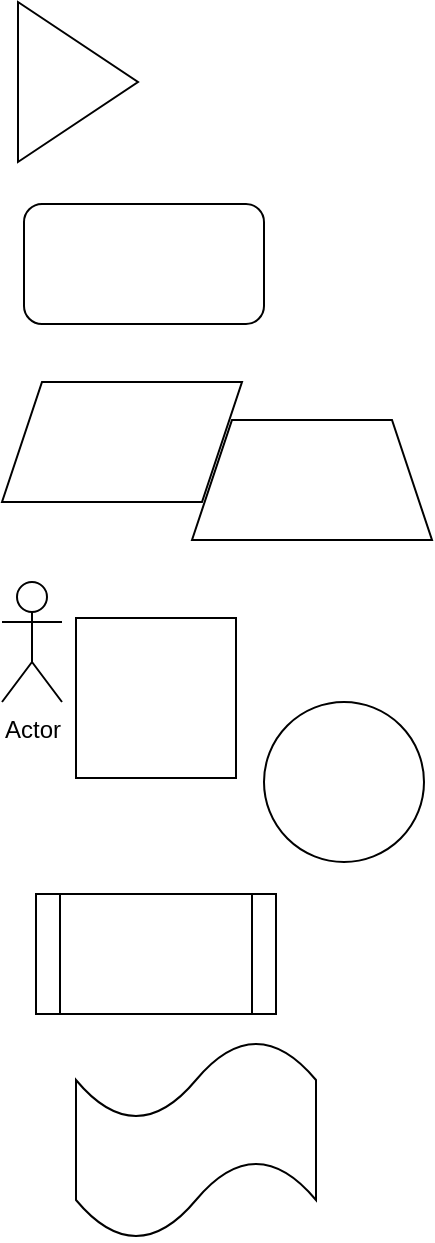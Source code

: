 <mxfile version="24.8.6">
  <diagram id="Fmt8QfeUr4ZD5YoOfJvu" name="Page-1">
    <mxGraphModel dx="257" dy="1131" grid="0" gridSize="10" guides="1" tooltips="1" connect="1" arrows="1" fold="1" page="0" pageScale="1" pageWidth="827" pageHeight="1169" math="0" shadow="0">
      <root>
        <mxCell id="0" />
        <mxCell id="1" parent="0" />
        <mxCell id="pRwNK8aQ5LHuxkJddkiv-1" value="" style="rounded=1;whiteSpace=wrap;html=1;" vertex="1" parent="1">
          <mxGeometry x="214" y="-70" width="120" height="60" as="geometry" />
        </mxCell>
        <mxCell id="pRwNK8aQ5LHuxkJddkiv-2" value="" style="whiteSpace=wrap;html=1;aspect=fixed;" vertex="1" parent="1">
          <mxGeometry x="240" y="137" width="80" height="80" as="geometry" />
        </mxCell>
        <mxCell id="pRwNK8aQ5LHuxkJddkiv-3" value="" style="triangle;whiteSpace=wrap;html=1;" vertex="1" parent="1">
          <mxGeometry x="211" y="-171" width="60" height="80" as="geometry" />
        </mxCell>
        <mxCell id="pRwNK8aQ5LHuxkJddkiv-4" value="" style="ellipse;whiteSpace=wrap;html=1;aspect=fixed;" vertex="1" parent="1">
          <mxGeometry x="334" y="179" width="80" height="80" as="geometry" />
        </mxCell>
        <mxCell id="pRwNK8aQ5LHuxkJddkiv-5" value="" style="shape=trapezoid;perimeter=trapezoidPerimeter;whiteSpace=wrap;html=1;fixedSize=1;" vertex="1" parent="1">
          <mxGeometry x="298" y="38" width="120" height="60" as="geometry" />
        </mxCell>
        <mxCell id="pRwNK8aQ5LHuxkJddkiv-6" value="" style="shape=tape;whiteSpace=wrap;html=1;" vertex="1" parent="1">
          <mxGeometry x="240" y="348" width="120" height="100" as="geometry" />
        </mxCell>
        <mxCell id="pRwNK8aQ5LHuxkJddkiv-7" value="Actor" style="shape=umlActor;verticalLabelPosition=bottom;verticalAlign=top;html=1;outlineConnect=0;" vertex="1" parent="1">
          <mxGeometry x="203" y="119" width="30" height="60" as="geometry" />
        </mxCell>
        <mxCell id="pRwNK8aQ5LHuxkJddkiv-8" value="" style="shape=parallelogram;perimeter=parallelogramPerimeter;whiteSpace=wrap;html=1;fixedSize=1;" vertex="1" parent="1">
          <mxGeometry x="203" y="19" width="120" height="60" as="geometry" />
        </mxCell>
        <mxCell id="pRwNK8aQ5LHuxkJddkiv-9" value="" style="shape=process;whiteSpace=wrap;html=1;backgroundOutline=1;" vertex="1" parent="1">
          <mxGeometry x="220" y="275" width="120" height="60" as="geometry" />
        </mxCell>
      </root>
    </mxGraphModel>
  </diagram>
</mxfile>
